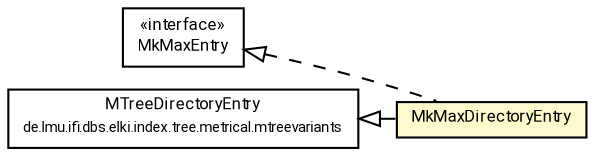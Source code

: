 #!/usr/local/bin/dot
#
# Class diagram 
# Generated by UMLGraph version R5_7_2-60-g0e99a6 (http://www.spinellis.gr/umlgraph/)
#

digraph G {
	graph [fontnames="svg"]
	edge [fontname="Roboto",fontsize=7,labelfontname="Roboto",labelfontsize=7,color="black"];
	node [fontname="Roboto",fontcolor="black",fontsize=8,shape=plaintext,margin=0,width=0,height=0];
	nodesep=0.15;
	ranksep=0.25;
	rankdir=LR;
	// de.lmu.ifi.dbs.elki.index.tree.metrical.mtreevariants.mktrees.mkmax.MkMaxEntry
	c7064534 [label=<<table title="de.lmu.ifi.dbs.elki.index.tree.metrical.mtreevariants.mktrees.mkmax.MkMaxEntry" border="0" cellborder="1" cellspacing="0" cellpadding="2" href="MkMaxEntry.html" target="_parent">
		<tr><td><table border="0" cellspacing="0" cellpadding="1">
		<tr><td align="center" balign="center"> &#171;interface&#187; </td></tr>
		<tr><td align="center" balign="center"> <font face="Roboto">MkMaxEntry</font> </td></tr>
		</table></td></tr>
		</table>>, URL="MkMaxEntry.html"];
	// de.lmu.ifi.dbs.elki.index.tree.metrical.mtreevariants.mktrees.mkmax.MkMaxDirectoryEntry
	c7064537 [label=<<table title="de.lmu.ifi.dbs.elki.index.tree.metrical.mtreevariants.mktrees.mkmax.MkMaxDirectoryEntry" border="0" cellborder="1" cellspacing="0" cellpadding="2" bgcolor="lemonChiffon" href="MkMaxDirectoryEntry.html" target="_parent">
		<tr><td><table border="0" cellspacing="0" cellpadding="1">
		<tr><td align="center" balign="center"> <font face="Roboto">MkMaxDirectoryEntry</font> </td></tr>
		</table></td></tr>
		</table>>, URL="MkMaxDirectoryEntry.html"];
	// de.lmu.ifi.dbs.elki.index.tree.metrical.mtreevariants.MTreeDirectoryEntry
	c7064559 [label=<<table title="de.lmu.ifi.dbs.elki.index.tree.metrical.mtreevariants.MTreeDirectoryEntry" border="0" cellborder="1" cellspacing="0" cellpadding="2" href="../../MTreeDirectoryEntry.html" target="_parent">
		<tr><td><table border="0" cellspacing="0" cellpadding="1">
		<tr><td align="center" balign="center"> <font face="Roboto">MTreeDirectoryEntry</font> </td></tr>
		<tr><td align="center" balign="center"> <font face="Roboto" point-size="7.0">de.lmu.ifi.dbs.elki.index.tree.metrical.mtreevariants</font> </td></tr>
		</table></td></tr>
		</table>>, URL="../../MTreeDirectoryEntry.html"];
	// de.lmu.ifi.dbs.elki.index.tree.metrical.mtreevariants.mktrees.mkmax.MkMaxDirectoryEntry extends de.lmu.ifi.dbs.elki.index.tree.metrical.mtreevariants.MTreeDirectoryEntry
	c7064559 -> c7064537 [arrowtail=empty,dir=back,weight=10];
	// de.lmu.ifi.dbs.elki.index.tree.metrical.mtreevariants.mktrees.mkmax.MkMaxDirectoryEntry implements de.lmu.ifi.dbs.elki.index.tree.metrical.mtreevariants.mktrees.mkmax.MkMaxEntry
	c7064534 -> c7064537 [arrowtail=empty,style=dashed,dir=back,weight=9];
}

